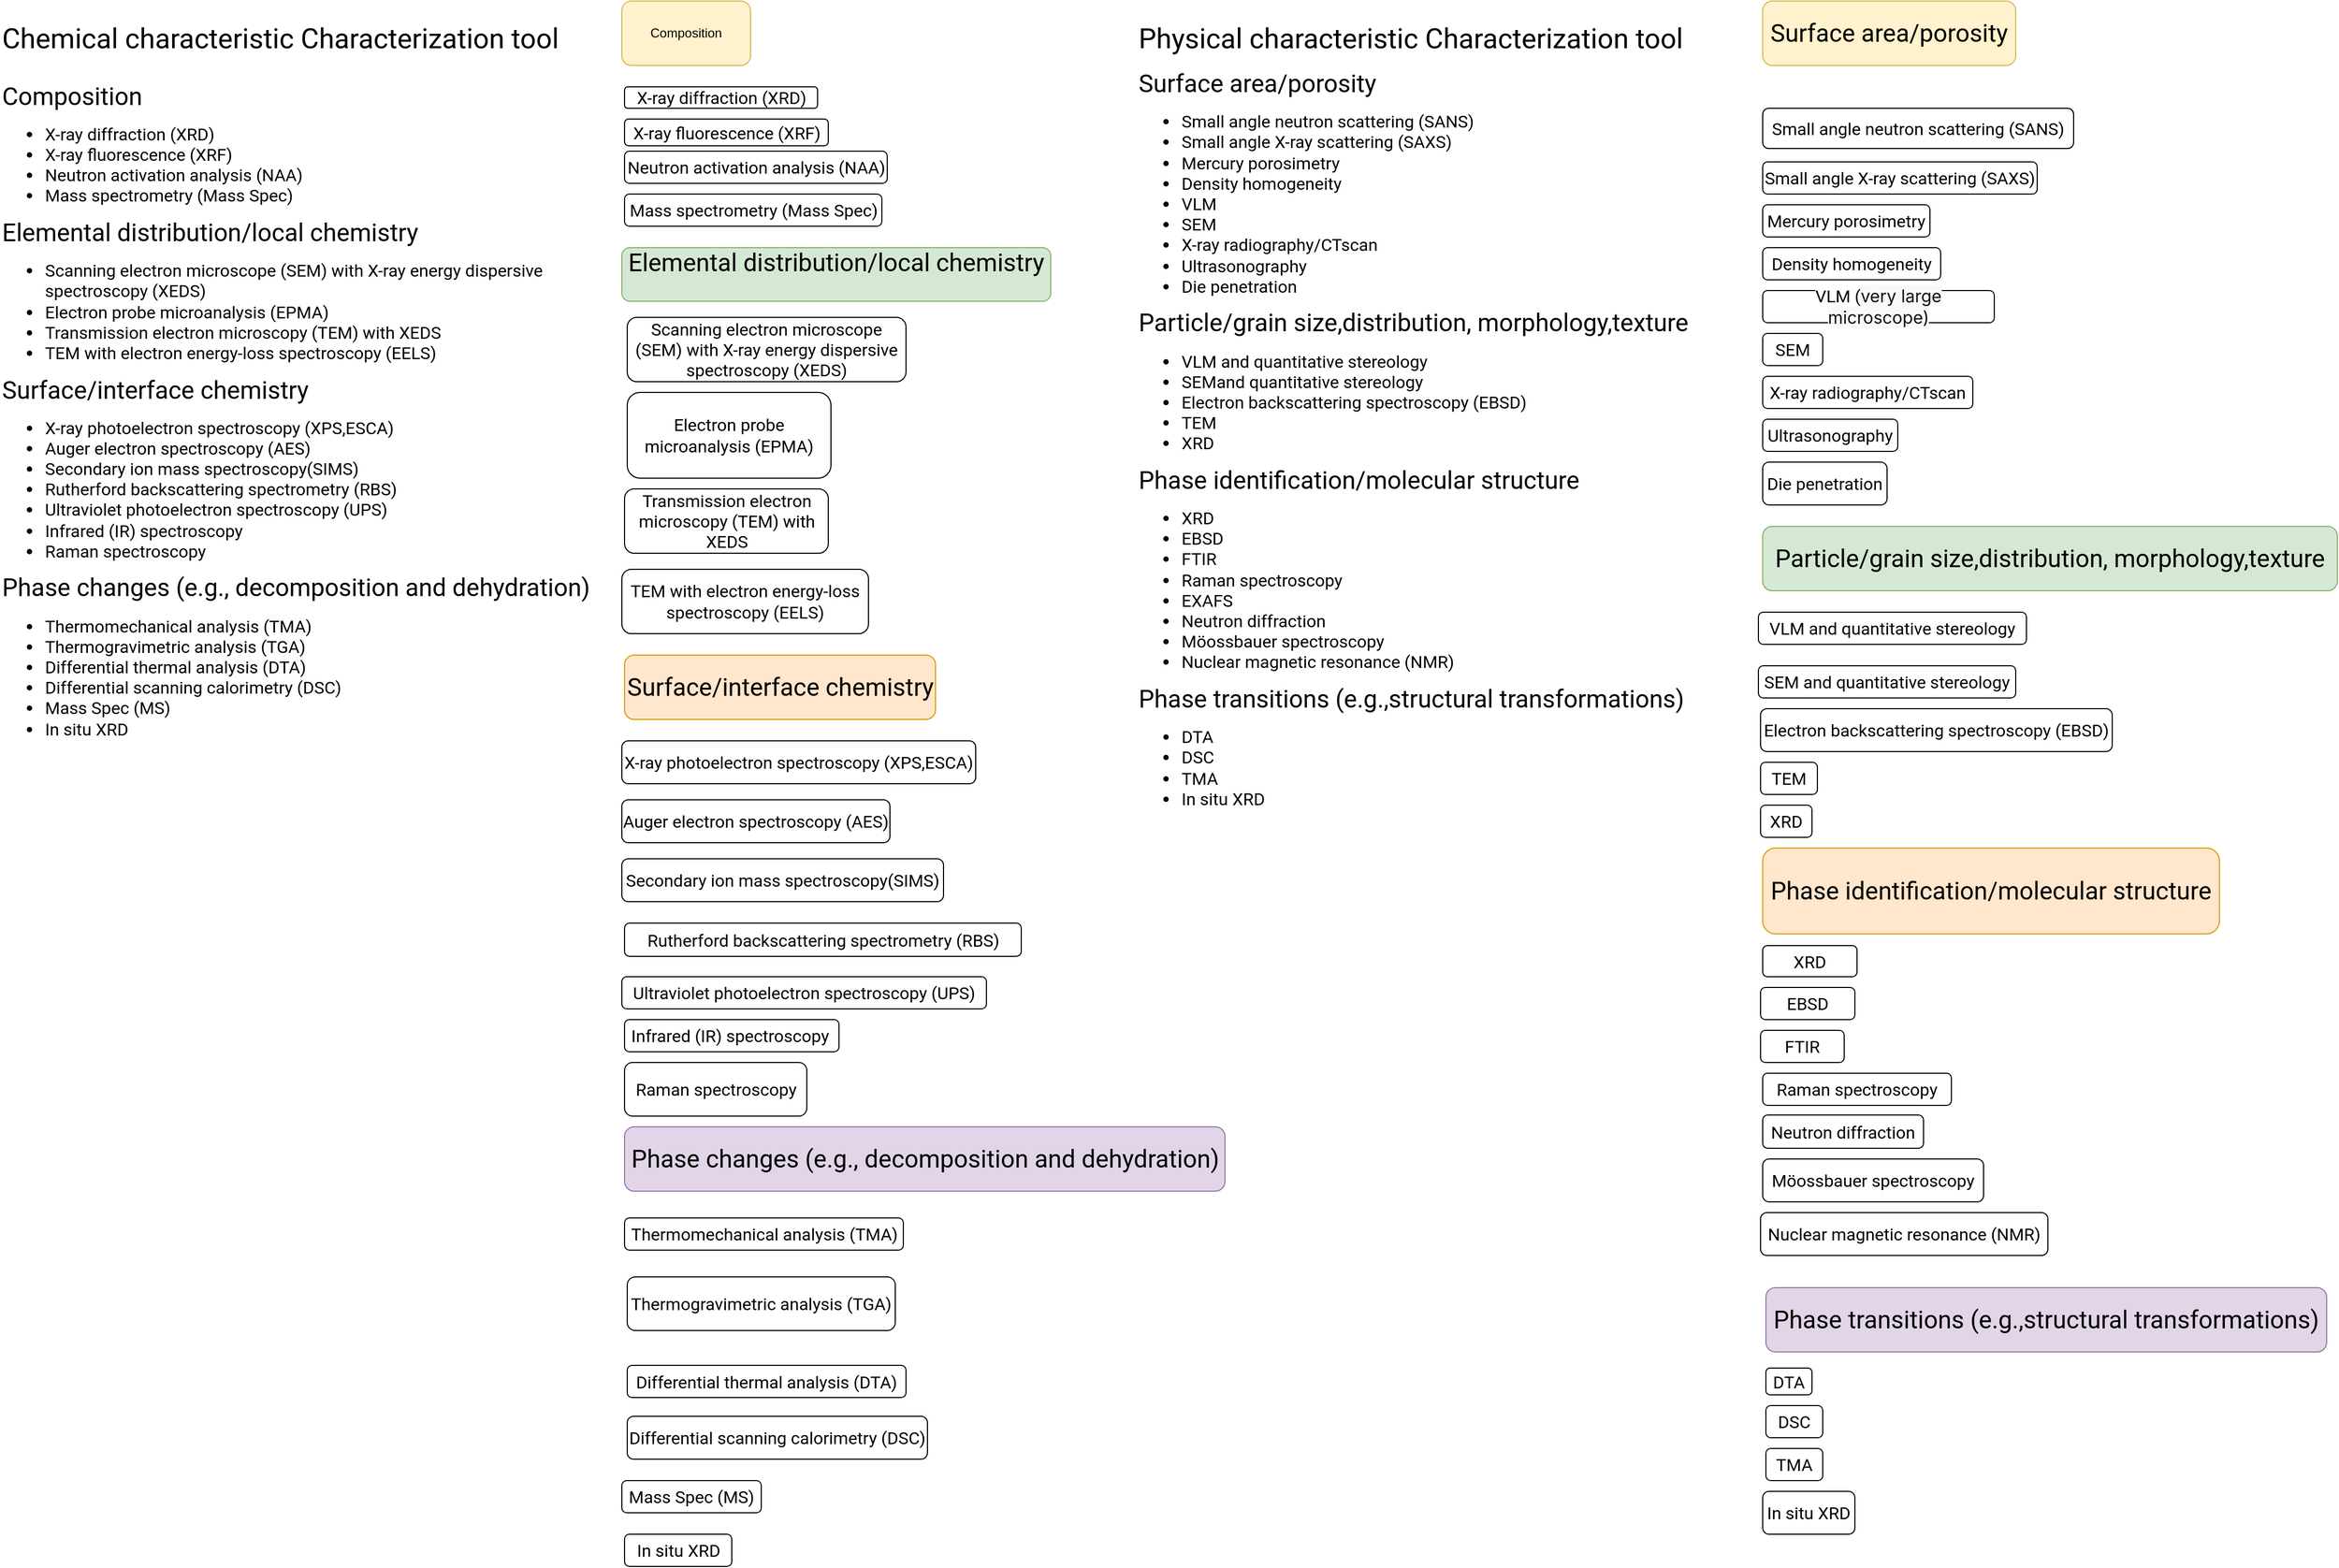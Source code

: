 <mxfile version="24.0.2" type="github">
  <diagram name="Página-1" id="9ZrezYljH9P2KY_Qv6a6">
    <mxGraphModel dx="3144" dy="1700" grid="1" gridSize="10" guides="1" tooltips="1" connect="1" arrows="1" fold="1" page="1" pageScale="1" pageWidth="827" pageHeight="1169" math="0" shadow="0">
      <root>
        <mxCell id="0" />
        <mxCell id="1" parent="0" />
        <mxCell id="FwkTbBhF22E6wd6E680H-3" value="Composition" style="rounded=1;whiteSpace=wrap;html=1;fillColor=#fff2cc;strokeColor=#d6b656;" vertex="1" parent="1">
          <mxGeometry x="590" y="70" width="120" height="60" as="geometry" />
        </mxCell>
        <mxCell id="FwkTbBhF22E6wd6E680H-4" value="&lt;span style=&quot;font-family: Roboto, Noto, sans-serif; font-size: 16px; text-align: start; background-color: initial;&quot;&gt;X-ray diffraction (XRD)&lt;/span&gt;" style="rounded=1;whiteSpace=wrap;html=1;" vertex="1" parent="1">
          <mxGeometry x="592.5" y="150" width="180" height="20" as="geometry" />
        </mxCell>
        <mxCell id="FwkTbBhF22E6wd6E680H-5" value="&lt;span style=&quot;font-family: Roboto, Noto, sans-serif; font-size: 16px; text-align: start; background-color: initial;&quot;&gt;X-ray fluorescence (XRF)&lt;/span&gt;" style="rounded=1;whiteSpace=wrap;html=1;" vertex="1" parent="1">
          <mxGeometry x="592.5" y="180" width="190" height="25" as="geometry" />
        </mxCell>
        <mxCell id="FwkTbBhF22E6wd6E680H-7" value="&lt;span style=&quot;font-family: Roboto, Noto, sans-serif; font-size: 16px; text-align: start; background-color: initial;&quot;&gt;Neutron activation analysis (NAA)&lt;/span&gt;" style="rounded=1;whiteSpace=wrap;html=1;" vertex="1" parent="1">
          <mxGeometry x="592.5" y="210" width="245" height="30" as="geometry" />
        </mxCell>
        <mxCell id="FwkTbBhF22E6wd6E680H-8" value="&lt;span style=&quot;font-family: Roboto, Noto, sans-serif; font-size: 16px; text-align: start; background-color: initial;&quot;&gt;Mass spectrometry (Mass Spec)&lt;/span&gt;" style="rounded=1;whiteSpace=wrap;html=1;" vertex="1" parent="1">
          <mxGeometry x="592.5" y="250" width="240" height="30" as="geometry" />
        </mxCell>
        <mxCell id="FwkTbBhF22E6wd6E680H-10" value="&lt;h2 style=&quot;font-weight: 400; margin-bottom: 0.5em; margin-top: 0.5em; font-size: 23px; font-family: Roboto, Noto, sans-serif;&quot;&gt;Elemental distribution/local chemistry&lt;/h2&gt;&lt;div&gt;&lt;br&gt;&lt;/div&gt;&lt;ul style=&quot;margin-bottom: 6px; margin-top: 0.5em; font-size: 16px; font-family: Roboto, Noto, sans-serif;&quot;&gt;&lt;/ul&gt;" style="rounded=1;whiteSpace=wrap;html=1;align=center;fillColor=#d5e8d4;strokeColor=#82b366;" vertex="1" parent="1">
          <mxGeometry x="590" y="300" width="400" height="50" as="geometry" />
        </mxCell>
        <mxCell id="FwkTbBhF22E6wd6E680H-11" value="&lt;span style=&quot;font-family: Roboto, Noto, sans-serif; font-size: 16px; text-align: start; background-color: initial;&quot;&gt;Scanning electron microscope (SEM) with X-ray energy dispersive spectroscopy (XEDS)&lt;/span&gt;" style="rounded=1;whiteSpace=wrap;html=1;" vertex="1" parent="1">
          <mxGeometry x="595" y="365" width="260" height="60" as="geometry" />
        </mxCell>
        <mxCell id="FwkTbBhF22E6wd6E680H-12" value="&lt;span style=&quot;font-family: Roboto, Noto, sans-serif; font-size: 16px; text-align: start; background-color: initial;&quot;&gt;Electron probe microanalysis (EPMA)&lt;/span&gt;" style="rounded=1;whiteSpace=wrap;html=1;" vertex="1" parent="1">
          <mxGeometry x="595" y="435" width="190" height="80" as="geometry" />
        </mxCell>
        <mxCell id="FwkTbBhF22E6wd6E680H-13" value="&lt;span style=&quot;font-family: Roboto, Noto, sans-serif; font-size: 16px; text-align: start; background-color: initial;&quot;&gt;Transmission electron microscopy (TEM) with XEDS&lt;/span&gt;" style="rounded=1;whiteSpace=wrap;html=1;" vertex="1" parent="1">
          <mxGeometry x="592.5" y="525" width="190" height="60" as="geometry" />
        </mxCell>
        <mxCell id="FwkTbBhF22E6wd6E680H-14" value="&lt;span style=&quot;font-family: Roboto, Noto, sans-serif; font-size: 16px; text-align: start; background-color: initial;&quot;&gt;TEM with electron energy-loss spectroscopy (EELS)&lt;/span&gt;" style="rounded=1;whiteSpace=wrap;html=1;" vertex="1" parent="1">
          <mxGeometry x="590" y="600" width="230" height="60" as="geometry" />
        </mxCell>
        <mxCell id="FwkTbBhF22E6wd6E680H-15" value="&lt;h2 style=&quot;font-weight: 400; margin-bottom: 0.5em; margin-top: 0.5em; font-size: 23px; font-family: Roboto, Noto, sans-serif; text-align: start;&quot;&gt;Surface/interface chemistry&lt;/h2&gt;" style="rounded=1;whiteSpace=wrap;html=1;fillColor=#ffe6cc;strokeColor=#d79b00;" vertex="1" parent="1">
          <mxGeometry x="592.5" y="680" width="290" height="60" as="geometry" />
        </mxCell>
        <mxCell id="FwkTbBhF22E6wd6E680H-16" value="&lt;span style=&quot;font-family: Roboto, Noto, sans-serif; font-size: 16px; text-align: start; background-color: initial;&quot;&gt;X-ray photoelectron spectroscopy (XPS,ESCA)&lt;/span&gt;" style="rounded=1;whiteSpace=wrap;html=1;" vertex="1" parent="1">
          <mxGeometry x="590" y="760" width="330" height="40" as="geometry" />
        </mxCell>
        <mxCell id="FwkTbBhF22E6wd6E680H-17" value="&lt;span style=&quot;font-family: Roboto, Noto, sans-serif; font-size: 16px; text-align: start; background-color: initial;&quot;&gt;Auger electron spectroscopy (AES)&lt;/span&gt;" style="rounded=1;whiteSpace=wrap;html=1;" vertex="1" parent="1">
          <mxGeometry x="590" y="815" width="250" height="40" as="geometry" />
        </mxCell>
        <mxCell id="FwkTbBhF22E6wd6E680H-18" value="&lt;span style=&quot;font-family: Roboto, Noto, sans-serif; font-size: 16px; text-align: start; background-color: initial;&quot;&gt;Secondary ion mass spectroscopy(SIMS)&lt;/span&gt;" style="rounded=1;whiteSpace=wrap;html=1;" vertex="1" parent="1">
          <mxGeometry x="590" y="870" width="300" height="40" as="geometry" />
        </mxCell>
        <mxCell id="FwkTbBhF22E6wd6E680H-19" value="&lt;span style=&quot;font-family: Roboto, Noto, sans-serif; font-size: 16px; text-align: start; background-color: initial;&quot;&gt;Rutherford backscattering spectrometry (RBS)&lt;/span&gt;" style="rounded=1;whiteSpace=wrap;html=1;" vertex="1" parent="1">
          <mxGeometry x="592.5" y="930" width="370" height="31" as="geometry" />
        </mxCell>
        <mxCell id="FwkTbBhF22E6wd6E680H-20" value="&lt;span style=&quot;font-family: Roboto, Noto, sans-serif; font-size: 16px; text-align: start; background-color: initial;&quot;&gt;Ultraviolet photoelectron spectroscopy (UPS)&lt;/span&gt;" style="rounded=1;whiteSpace=wrap;html=1;" vertex="1" parent="1">
          <mxGeometry x="590" y="980" width="340" height="30" as="geometry" />
        </mxCell>
        <mxCell id="FwkTbBhF22E6wd6E680H-21" value="&lt;span style=&quot;font-family: Roboto, Noto, sans-serif; font-size: 16px; text-align: start; background-color: initial;&quot;&gt;Infrared (IR) spectroscopy&amp;nbsp;&lt;/span&gt;" style="rounded=1;whiteSpace=wrap;html=1;" vertex="1" parent="1">
          <mxGeometry x="592.5" y="1020" width="200" height="30" as="geometry" />
        </mxCell>
        <mxCell id="FwkTbBhF22E6wd6E680H-23" value="&lt;span style=&quot;font-family: Roboto, Noto, sans-serif; font-size: 16px; text-align: start; background-color: initial;&quot;&gt;Raman spectroscopy&lt;/span&gt;" style="rounded=1;whiteSpace=wrap;html=1;" vertex="1" parent="1">
          <mxGeometry x="592.5" y="1060" width="170" height="50" as="geometry" />
        </mxCell>
        <mxCell id="FwkTbBhF22E6wd6E680H-24" value="&lt;h2 style=&quot;font-weight: 400; margin-bottom: 0.5em; margin-top: 0.5em; font-size: 23px; font-family: Roboto, Noto, sans-serif; text-align: start;&quot;&gt;Phase changes (e.g., decomposition and dehydration)&lt;/h2&gt;" style="rounded=1;whiteSpace=wrap;html=1;fillColor=#e1d5e7;strokeColor=#9673a6;" vertex="1" parent="1">
          <mxGeometry x="592.5" y="1120" width="560" height="60" as="geometry" />
        </mxCell>
        <mxCell id="FwkTbBhF22E6wd6E680H-25" value="&lt;span style=&quot;font-family: Roboto, Noto, sans-serif; font-size: 16px; text-align: start; background-color: initial;&quot;&gt;Thermomechanical analysis (TMA)&lt;/span&gt;" style="rounded=1;whiteSpace=wrap;html=1;" vertex="1" parent="1">
          <mxGeometry x="592.5" y="1205" width="260" height="30" as="geometry" />
        </mxCell>
        <mxCell id="FwkTbBhF22E6wd6E680H-26" value="&lt;span style=&quot;font-family: Roboto, Noto, sans-serif; font-size: 16px; text-align: start; background-color: initial;&quot;&gt;Thermogravimetric analysis (TGA)&lt;/span&gt;" style="rounded=1;whiteSpace=wrap;html=1;" vertex="1" parent="1">
          <mxGeometry x="595" y="1260" width="250" height="50" as="geometry" />
        </mxCell>
        <mxCell id="FwkTbBhF22E6wd6E680H-27" value="&lt;span style=&quot;font-family: Roboto, Noto, sans-serif; font-size: 16px; text-align: start; background-color: initial;&quot;&gt;Differential thermal analysis (DTA)&lt;/span&gt;" style="rounded=1;whiteSpace=wrap;html=1;" vertex="1" parent="1">
          <mxGeometry x="595" y="1342.5" width="260" height="30" as="geometry" />
        </mxCell>
        <mxCell id="FwkTbBhF22E6wd6E680H-28" value="&lt;span style=&quot;font-family: Roboto, Noto, sans-serif; font-size: 16px; text-align: start; background-color: initial;&quot;&gt;Differential scanning calorimetry (DSC)&lt;/span&gt;" style="rounded=1;whiteSpace=wrap;html=1;" vertex="1" parent="1">
          <mxGeometry x="595" y="1390" width="280" height="40" as="geometry" />
        </mxCell>
        <mxCell id="FwkTbBhF22E6wd6E680H-29" value="&lt;span style=&quot;font-family: Roboto, Noto, sans-serif; font-size: 16px; text-align: start; background-color: initial;&quot;&gt;Mass Spec (MS)&lt;/span&gt;" style="rounded=1;whiteSpace=wrap;html=1;" vertex="1" parent="1">
          <mxGeometry x="590" y="1450" width="130" height="30" as="geometry" />
        </mxCell>
        <mxCell id="FwkTbBhF22E6wd6E680H-30" value="&lt;span style=&quot;font-family: Roboto, Noto, sans-serif; font-size: 16px; text-align: start; background-color: initial;&quot;&gt;In situ XRD&lt;/span&gt;" style="rounded=1;whiteSpace=wrap;html=1;" vertex="1" parent="1">
          <mxGeometry x="592.5" y="1500" width="100" height="30" as="geometry" />
        </mxCell>
        <mxCell id="FwkTbBhF22E6wd6E680H-34" value="&lt;h1 style=&quot;color: rgb(0, 0, 0); font-style: normal; font-variant-ligatures: normal; font-variant-caps: normal; letter-spacing: normal; orphans: 2; text-indent: 0px; text-transform: none; widows: 2; word-spacing: 0px; -webkit-text-stroke-width: 0px; white-space: normal; text-decoration-thickness: initial; text-decoration-style: initial; text-decoration-color: initial; font-weight: 400; margin-bottom: 0.5em; margin-top: 0.5em; font-size: 26px; font-family: Roboto, Noto, sans-serif; text-align: start;&quot;&gt;&lt;span style=&quot;background-color: rgb(255, 255, 255);&quot;&gt;Physical characteristic Characterization tool&lt;/span&gt;&lt;/h1&gt;&lt;h2 style=&quot;color: rgb(0, 0, 0); font-style: normal; font-variant-ligatures: normal; font-variant-caps: normal; letter-spacing: normal; orphans: 2; text-indent: 0px; text-transform: none; widows: 2; word-spacing: 0px; -webkit-text-stroke-width: 0px; white-space: normal; text-decoration-thickness: initial; text-decoration-style: initial; text-decoration-color: initial; font-weight: 400; margin-bottom: 0.5em; margin-top: 0.5em; font-size: 23px; font-family: Roboto, Noto, sans-serif; text-align: start;&quot;&gt;&lt;span style=&quot;background-color: rgb(255, 255, 255);&quot;&gt;Surface area/porosity&lt;/span&gt;&lt;/h2&gt;&lt;ul style=&quot;color: rgb(0, 0, 0); font-style: normal; font-variant-ligatures: normal; font-variant-caps: normal; font-weight: 400; letter-spacing: normal; orphans: 2; text-indent: 0px; text-transform: none; widows: 2; word-spacing: 0px; -webkit-text-stroke-width: 0px; white-space: normal; text-decoration-thickness: initial; text-decoration-style: initial; text-decoration-color: initial; margin-bottom: 6px; margin-top: 0.5em; font-size: 16px; font-family: Roboto, Noto, sans-serif; text-align: start;&quot;&gt;&lt;li&gt;&lt;span style=&quot;background-color: rgb(255, 255, 255);&quot;&gt;Small angle neutron scattering (SANS)&lt;/span&gt;&lt;/li&gt;&lt;li&gt;&lt;span style=&quot;background-color: rgb(255, 255, 255);&quot;&gt;Small angle X-ray scattering (SAXS)&lt;/span&gt;&lt;/li&gt;&lt;li&gt;&lt;span style=&quot;background-color: rgb(255, 255, 255);&quot;&gt;Mercury porosimetry&lt;/span&gt;&lt;/li&gt;&lt;li&gt;&lt;span style=&quot;background-color: rgb(255, 255, 255);&quot;&gt;Density homogeneity&lt;/span&gt;&lt;/li&gt;&lt;li&gt;&lt;span style=&quot;background-color: rgb(255, 255, 255);&quot;&gt;VLM&lt;/span&gt;&lt;/li&gt;&lt;li&gt;&lt;span style=&quot;background-color: rgb(255, 255, 255);&quot;&gt;SEM&lt;/span&gt;&lt;/li&gt;&lt;li&gt;&lt;span style=&quot;background-color: rgb(255, 255, 255);&quot;&gt;X-ray radiography/CTscan&lt;/span&gt;&lt;/li&gt;&lt;li&gt;&lt;span style=&quot;background-color: rgb(255, 255, 255);&quot;&gt;Ultrasonography&lt;/span&gt;&lt;/li&gt;&lt;li&gt;&lt;span style=&quot;background-color: rgb(255, 255, 255);&quot;&gt;Die penetration&lt;/span&gt;&lt;/li&gt;&lt;/ul&gt;&lt;h2 style=&quot;color: rgb(0, 0, 0); font-style: normal; font-variant-ligatures: normal; font-variant-caps: normal; letter-spacing: normal; orphans: 2; text-indent: 0px; text-transform: none; widows: 2; word-spacing: 0px; -webkit-text-stroke-width: 0px; white-space: normal; text-decoration-thickness: initial; text-decoration-style: initial; text-decoration-color: initial; font-weight: 400; margin-bottom: 0.5em; margin-top: 0.5em; font-size: 23px; font-family: Roboto, Noto, sans-serif; text-align: start;&quot;&gt;&lt;span style=&quot;background-color: rgb(255, 255, 255);&quot;&gt;Particle/grain size,distribution, morphology,texture&lt;/span&gt;&lt;/h2&gt;&lt;ul style=&quot;color: rgb(0, 0, 0); font-style: normal; font-variant-ligatures: normal; font-variant-caps: normal; font-weight: 400; letter-spacing: normal; orphans: 2; text-indent: 0px; text-transform: none; widows: 2; word-spacing: 0px; -webkit-text-stroke-width: 0px; white-space: normal; text-decoration-thickness: initial; text-decoration-style: initial; text-decoration-color: initial; margin-bottom: 6px; margin-top: 0.5em; font-size: 16px; font-family: Roboto, Noto, sans-serif; text-align: start;&quot;&gt;&lt;li&gt;&lt;span style=&quot;background-color: rgb(255, 255, 255);&quot;&gt;VLM and quantitative stereology&lt;/span&gt;&lt;/li&gt;&lt;li&gt;&lt;span style=&quot;background-color: rgb(255, 255, 255);&quot;&gt;SEMand quantitative stereology&lt;/span&gt;&lt;/li&gt;&lt;li&gt;&lt;span style=&quot;background-color: rgb(255, 255, 255);&quot;&gt;Electron backscattering spectroscopy (EBSD)&lt;/span&gt;&lt;/li&gt;&lt;li&gt;&lt;span style=&quot;background-color: rgb(255, 255, 255);&quot;&gt;TEM&lt;/span&gt;&lt;/li&gt;&lt;li&gt;&lt;span style=&quot;background-color: rgb(255, 255, 255);&quot;&gt;XRD&lt;/span&gt;&lt;/li&gt;&lt;/ul&gt;&lt;h2 style=&quot;color: rgb(0, 0, 0); font-style: normal; font-variant-ligatures: normal; font-variant-caps: normal; letter-spacing: normal; orphans: 2; text-indent: 0px; text-transform: none; widows: 2; word-spacing: 0px; -webkit-text-stroke-width: 0px; white-space: normal; text-decoration-thickness: initial; text-decoration-style: initial; text-decoration-color: initial; font-weight: 400; margin-bottom: 0.5em; margin-top: 0.5em; font-size: 23px; font-family: Roboto, Noto, sans-serif; text-align: start;&quot;&gt;&lt;span style=&quot;background-color: rgb(255, 255, 255);&quot;&gt;Phase identification/molecular structure&lt;/span&gt;&lt;/h2&gt;&lt;ul style=&quot;color: rgb(0, 0, 0); font-style: normal; font-variant-ligatures: normal; font-variant-caps: normal; font-weight: 400; letter-spacing: normal; orphans: 2; text-indent: 0px; text-transform: none; widows: 2; word-spacing: 0px; -webkit-text-stroke-width: 0px; white-space: normal; text-decoration-thickness: initial; text-decoration-style: initial; text-decoration-color: initial; margin-bottom: 6px; margin-top: 0.5em; font-size: 16px; font-family: Roboto, Noto, sans-serif; text-align: start;&quot;&gt;&lt;li&gt;&lt;span style=&quot;background-color: rgb(255, 255, 255);&quot;&gt;XRD&lt;/span&gt;&lt;/li&gt;&lt;li&gt;&lt;span style=&quot;background-color: rgb(255, 255, 255);&quot;&gt;EBSD&lt;/span&gt;&lt;/li&gt;&lt;li&gt;&lt;span style=&quot;background-color: rgb(255, 255, 255);&quot;&gt;FTIR&lt;/span&gt;&lt;/li&gt;&lt;li&gt;&lt;span style=&quot;background-color: rgb(255, 255, 255);&quot;&gt;Raman spectroscopy&lt;/span&gt;&lt;/li&gt;&lt;li&gt;&lt;span style=&quot;background-color: rgb(255, 255, 255);&quot;&gt;EXAFS&lt;/span&gt;&lt;/li&gt;&lt;li&gt;&lt;span style=&quot;background-color: rgb(255, 255, 255);&quot;&gt;Neutron diffraction&lt;/span&gt;&lt;/li&gt;&lt;li&gt;&lt;span style=&quot;background-color: rgb(255, 255, 255);&quot;&gt;Möossbauer spectroscopy&lt;/span&gt;&lt;/li&gt;&lt;li&gt;&lt;span style=&quot;background-color: rgb(255, 255, 255);&quot;&gt;Nuclear magnetic resonance (NMR)&lt;/span&gt;&lt;/li&gt;&lt;/ul&gt;&lt;h2 style=&quot;color: rgb(0, 0, 0); font-style: normal; font-variant-ligatures: normal; font-variant-caps: normal; letter-spacing: normal; orphans: 2; text-indent: 0px; text-transform: none; widows: 2; word-spacing: 0px; -webkit-text-stroke-width: 0px; white-space: normal; text-decoration-thickness: initial; text-decoration-style: initial; text-decoration-color: initial; font-weight: 400; margin-bottom: 0.5em; margin-top: 0.5em; font-size: 23px; font-family: Roboto, Noto, sans-serif; text-align: start;&quot;&gt;&lt;span style=&quot;background-color: rgb(255, 255, 255);&quot;&gt;Phase transitions (e.g.,structural transformations)&lt;/span&gt;&lt;/h2&gt;&lt;ul style=&quot;color: rgb(0, 0, 0); font-style: normal; font-variant-ligatures: normal; font-variant-caps: normal; font-weight: 400; letter-spacing: normal; orphans: 2; text-indent: 0px; text-transform: none; widows: 2; word-spacing: 0px; -webkit-text-stroke-width: 0px; white-space: normal; text-decoration-thickness: initial; text-decoration-style: initial; text-decoration-color: initial; margin-bottom: 6px; margin-top: 0.5em; font-size: 16px; font-family: Roboto, Noto, sans-serif; text-align: start;&quot;&gt;&lt;li&gt;&lt;span style=&quot;background-color: rgb(255, 255, 255);&quot;&gt;DTA&lt;/span&gt;&lt;/li&gt;&lt;li&gt;&lt;span style=&quot;background-color: rgb(255, 255, 255);&quot;&gt;DSC&lt;/span&gt;&lt;/li&gt;&lt;li&gt;&lt;span style=&quot;background-color: rgb(255, 255, 255);&quot;&gt;TMA&lt;/span&gt;&lt;/li&gt;&lt;li&gt;&lt;span style=&quot;background-color: rgb(255, 255, 255);&quot;&gt;In situ XRD&lt;/span&gt;&lt;/li&gt;&lt;/ul&gt;" style="text;whiteSpace=wrap;html=1;" vertex="1" parent="1">
          <mxGeometry x="1070" y="70" width="560" height="780" as="geometry" />
        </mxCell>
        <mxCell id="FwkTbBhF22E6wd6E680H-35" value="&lt;h2 style=&quot;font-weight: 400; margin-bottom: 0.5em; margin-top: 0.5em; font-size: 23px; font-family: Roboto, Noto, sans-serif; text-align: start;&quot;&gt;Surface area/porosity&lt;/h2&gt;" style="rounded=1;whiteSpace=wrap;html=1;fillColor=#fff2cc;strokeColor=#d6b656;" vertex="1" parent="1">
          <mxGeometry x="1654" y="70" width="236" height="60" as="geometry" />
        </mxCell>
        <mxCell id="FwkTbBhF22E6wd6E680H-36" value="&lt;span style=&quot;background-color: rgb(255, 255, 255); font-family: Roboto, Noto, sans-serif; font-size: 16px; text-align: start;&quot;&gt;Small angle neutron scattering (SANS)&lt;/span&gt;" style="rounded=1;whiteSpace=wrap;html=1;" vertex="1" parent="1">
          <mxGeometry x="1654" y="170" width="290" height="37.5" as="geometry" />
        </mxCell>
        <mxCell id="FwkTbBhF22E6wd6E680H-37" value="&lt;span style=&quot;background-color: rgb(255, 255, 255); font-family: Roboto, Noto, sans-serif; font-size: 16px; text-align: start;&quot;&gt;Small angle X-ray scattering (SAXS)&lt;/span&gt;" style="rounded=1;whiteSpace=wrap;html=1;" vertex="1" parent="1">
          <mxGeometry x="1654" y="220" width="256" height="30" as="geometry" />
        </mxCell>
        <mxCell id="FwkTbBhF22E6wd6E680H-38" value="&lt;span style=&quot;background-color: rgb(255, 255, 255); font-family: Roboto, Noto, sans-serif; font-size: 16px; text-align: start;&quot;&gt;Mercury porosimetry&lt;/span&gt;" style="rounded=1;whiteSpace=wrap;html=1;" vertex="1" parent="1">
          <mxGeometry x="1654" y="260" width="156" height="30" as="geometry" />
        </mxCell>
        <mxCell id="FwkTbBhF22E6wd6E680H-39" value="&lt;span style=&quot;background-color: rgb(255, 255, 255); font-family: Roboto, Noto, sans-serif; font-size: 16px; text-align: start;&quot;&gt;Density homogeneity&lt;/span&gt;" style="rounded=1;whiteSpace=wrap;html=1;" vertex="1" parent="1">
          <mxGeometry x="1654" y="300" width="166" height="30" as="geometry" />
        </mxCell>
        <mxCell id="FwkTbBhF22E6wd6E680H-40" value="&lt;span style=&quot;background-color: rgb(255, 255, 255); font-family: Roboto, Noto, sans-serif; font-size: 16px; text-align: start;&quot;&gt;VLM (&lt;/span&gt;&lt;span style=&quot;color: rgb(17, 17, 17); font-family: -apple-system, Roboto, SegoeUI, &amp;quot;Segoe UI&amp;quot;, &amp;quot;Helvetica Neue&amp;quot;, Helvetica, &amp;quot;Microsoft YaHei&amp;quot;, &amp;quot;Meiryo UI&amp;quot;, Meiryo, &amp;quot;Arial Unicode MS&amp;quot;, sans-serif; font-size: 16px; text-align: left; background-color: rgb(249, 249, 249);&quot;&gt;very large microscope)&lt;/span&gt;" style="rounded=1;whiteSpace=wrap;html=1;" vertex="1" parent="1">
          <mxGeometry x="1654" y="340" width="216" height="30" as="geometry" />
        </mxCell>
        <mxCell id="FwkTbBhF22E6wd6E680H-41" value="&lt;span style=&quot;background-color: rgb(255, 255, 255); font-family: Roboto, Noto, sans-serif; font-size: 16px; text-align: start;&quot;&gt;SEM&lt;/span&gt;" style="rounded=1;whiteSpace=wrap;html=1;" vertex="1" parent="1">
          <mxGeometry x="1654" y="380" width="56" height="30" as="geometry" />
        </mxCell>
        <mxCell id="FwkTbBhF22E6wd6E680H-42" value="&lt;span style=&quot;background-color: rgb(255, 255, 255); font-family: Roboto, Noto, sans-serif; font-size: 16px; text-align: start;&quot;&gt;X-ray radiography/CTscan&lt;/span&gt;" style="rounded=1;whiteSpace=wrap;html=1;" vertex="1" parent="1">
          <mxGeometry x="1654" y="420" width="196" height="30" as="geometry" />
        </mxCell>
        <mxCell id="FwkTbBhF22E6wd6E680H-43" value="&lt;span style=&quot;background-color: rgb(255, 255, 255); font-family: Roboto, Noto, sans-serif; font-size: 16px; text-align: start;&quot;&gt;Ultrasonography&lt;/span&gt;" style="rounded=1;whiteSpace=wrap;html=1;" vertex="1" parent="1">
          <mxGeometry x="1654" y="460" width="126" height="30" as="geometry" />
        </mxCell>
        <mxCell id="FwkTbBhF22E6wd6E680H-44" value="&lt;span style=&quot;background-color: rgb(255, 255, 255); font-family: Roboto, Noto, sans-serif; font-size: 16px; text-align: start;&quot;&gt;Die penetration&lt;/span&gt;" style="rounded=1;whiteSpace=wrap;html=1;" vertex="1" parent="1">
          <mxGeometry x="1654" y="500" width="116" height="40" as="geometry" />
        </mxCell>
        <mxCell id="FwkTbBhF22E6wd6E680H-45" value="&lt;h2 style=&quot;font-weight: 400; margin-bottom: 0.5em; margin-top: 0.5em; font-size: 23px; font-family: Roboto, Noto, sans-serif; text-align: start;&quot;&gt;Particle/grain size,distribution, morphology,texture&lt;/h2&gt;" style="rounded=1;whiteSpace=wrap;html=1;fillColor=#d5e8d4;strokeColor=#82b366;" vertex="1" parent="1">
          <mxGeometry x="1654" y="560" width="536" height="60" as="geometry" />
        </mxCell>
        <mxCell id="FwkTbBhF22E6wd6E680H-46" value="&lt;span style=&quot;background-color: rgb(255, 255, 255); font-family: Roboto, Noto, sans-serif; font-size: 16px; text-align: start;&quot;&gt;VLM and quantitative stereology&lt;/span&gt;" style="rounded=1;whiteSpace=wrap;html=1;" vertex="1" parent="1">
          <mxGeometry x="1650" y="640" width="250" height="30" as="geometry" />
        </mxCell>
        <mxCell id="FwkTbBhF22E6wd6E680H-47" value="&lt;span style=&quot;background-color: rgb(255, 255, 255); font-family: Roboto, Noto, sans-serif; font-size: 16px; text-align: start;&quot;&gt;SEM and quantitative stereology&lt;/span&gt;" style="rounded=1;whiteSpace=wrap;html=1;" vertex="1" parent="1">
          <mxGeometry x="1650" y="690" width="240" height="30" as="geometry" />
        </mxCell>
        <mxCell id="FwkTbBhF22E6wd6E680H-48" value="&lt;span style=&quot;background-color: rgb(255, 255, 255); font-family: Roboto, Noto, sans-serif; font-size: 16px; text-align: start;&quot;&gt;Electron backscattering spectroscopy (EBSD)&lt;/span&gt;" style="rounded=1;whiteSpace=wrap;html=1;" vertex="1" parent="1">
          <mxGeometry x="1652" y="730" width="328" height="40" as="geometry" />
        </mxCell>
        <mxCell id="FwkTbBhF22E6wd6E680H-49" value="&lt;span style=&quot;background-color: rgb(255, 255, 255); font-family: Roboto, Noto, sans-serif; font-size: 16px; text-align: start;&quot;&gt;TEM&lt;/span&gt;" style="rounded=1;whiteSpace=wrap;html=1;" vertex="1" parent="1">
          <mxGeometry x="1652" y="780" width="53" height="30" as="geometry" />
        </mxCell>
        <mxCell id="FwkTbBhF22E6wd6E680H-50" value="&lt;span style=&quot;background-color: rgb(255, 255, 255); font-family: Roboto, Noto, sans-serif; font-size: 16px; text-align: start;&quot;&gt;XRD&lt;/span&gt;" style="rounded=1;whiteSpace=wrap;html=1;" vertex="1" parent="1">
          <mxGeometry x="1652" y="820" width="48" height="30" as="geometry" />
        </mxCell>
        <mxCell id="FwkTbBhF22E6wd6E680H-52" value="&lt;h2 style=&quot;font-weight: 400; margin-bottom: 0.5em; margin-top: 0.5em; font-size: 23px; font-family: Roboto, Noto, sans-serif; text-align: start;&quot;&gt;Phase identification/molecular structure&lt;/h2&gt;" style="rounded=1;whiteSpace=wrap;html=1;fillColor=#ffe6cc;strokeColor=#d79b00;" vertex="1" parent="1">
          <mxGeometry x="1654" y="860" width="426" height="80" as="geometry" />
        </mxCell>
        <mxCell id="FwkTbBhF22E6wd6E680H-53" value="&lt;span style=&quot;background-color: rgb(255, 255, 255); font-family: Roboto, Noto, sans-serif; font-size: 16px; text-align: start;&quot;&gt;XRD&lt;/span&gt;" style="rounded=1;whiteSpace=wrap;html=1;" vertex="1" parent="1">
          <mxGeometry x="1654" y="951" width="88" height="29" as="geometry" />
        </mxCell>
        <mxCell id="FwkTbBhF22E6wd6E680H-54" value="&lt;span style=&quot;background-color: rgb(255, 255, 255); font-family: Roboto, Noto, sans-serif; font-size: 16px; text-align: start;&quot;&gt;EBSD&lt;/span&gt;" style="rounded=1;whiteSpace=wrap;html=1;" vertex="1" parent="1">
          <mxGeometry x="1652" y="990" width="88" height="30" as="geometry" />
        </mxCell>
        <mxCell id="FwkTbBhF22E6wd6E680H-55" value="&lt;span style=&quot;background-color: rgb(255, 255, 255); font-family: Roboto, Noto, sans-serif; font-size: 16px; text-align: start;&quot;&gt;FTIR&lt;/span&gt;" style="rounded=1;whiteSpace=wrap;html=1;" vertex="1" parent="1">
          <mxGeometry x="1652" y="1030" width="78" height="30" as="geometry" />
        </mxCell>
        <mxCell id="FwkTbBhF22E6wd6E680H-56" value="&lt;span style=&quot;background-color: rgb(255, 255, 255); font-family: Roboto, Noto, sans-serif; font-size: 16px; text-align: start;&quot;&gt;Raman spectroscopy&lt;/span&gt;" style="rounded=1;whiteSpace=wrap;html=1;" vertex="1" parent="1">
          <mxGeometry x="1654" y="1070" width="176" height="30" as="geometry" />
        </mxCell>
        <mxCell id="FwkTbBhF22E6wd6E680H-57" value="&lt;span style=&quot;background-color: rgb(255, 255, 255); font-family: Roboto, Noto, sans-serif; font-size: 16px; text-align: start;&quot;&gt;Neutron diffraction&lt;/span&gt;" style="rounded=1;whiteSpace=wrap;html=1;" vertex="1" parent="1">
          <mxGeometry x="1654" y="1109" width="150" height="31" as="geometry" />
        </mxCell>
        <mxCell id="FwkTbBhF22E6wd6E680H-58" value="&lt;span style=&quot;background-color: rgb(255, 255, 255); font-family: Roboto, Noto, sans-serif; font-size: 16px; text-align: start;&quot;&gt;Möossbauer spectroscopy&lt;/span&gt;" style="rounded=1;whiteSpace=wrap;html=1;" vertex="1" parent="1">
          <mxGeometry x="1654" y="1150" width="206" height="40" as="geometry" />
        </mxCell>
        <mxCell id="FwkTbBhF22E6wd6E680H-60" value="&lt;span style=&quot;background-color: rgb(255, 255, 255); font-family: Roboto, Noto, sans-serif; font-size: 16px; text-align: start;&quot;&gt;Nuclear magnetic resonance (NMR)&lt;/span&gt;" style="rounded=1;whiteSpace=wrap;html=1;" vertex="1" parent="1">
          <mxGeometry x="1652" y="1200" width="268" height="40" as="geometry" />
        </mxCell>
        <mxCell id="FwkTbBhF22E6wd6E680H-61" value="&lt;h2 style=&quot;font-weight: 400; margin-bottom: 0.5em; margin-top: 0.5em; font-size: 23px; font-family: Roboto, Noto, sans-serif; text-align: start;&quot;&gt;Phase transitions (e.g.,structural transformations)&lt;/h2&gt;" style="rounded=1;whiteSpace=wrap;html=1;fillColor=#e1d5e7;strokeColor=#9673a6;" vertex="1" parent="1">
          <mxGeometry x="1657" y="1270" width="523" height="60" as="geometry" />
        </mxCell>
        <mxCell id="FwkTbBhF22E6wd6E680H-62" value="&lt;span style=&quot;background-color: rgb(255, 255, 255); font-family: Roboto, Noto, sans-serif; font-size: 16px; text-align: start;&quot;&gt;DTA&lt;/span&gt;" style="rounded=1;whiteSpace=wrap;html=1;" vertex="1" parent="1">
          <mxGeometry x="1657" y="1345" width="43" height="25" as="geometry" />
        </mxCell>
        <mxCell id="FwkTbBhF22E6wd6E680H-63" value="&lt;span style=&quot;background-color: rgb(255, 255, 255); font-family: Roboto, Noto, sans-serif; font-size: 16px; text-align: start;&quot;&gt;DSC&lt;/span&gt;" style="rounded=1;whiteSpace=wrap;html=1;" vertex="1" parent="1">
          <mxGeometry x="1657" y="1380" width="53" height="30" as="geometry" />
        </mxCell>
        <mxCell id="FwkTbBhF22E6wd6E680H-64" value="&lt;span style=&quot;background-color: rgb(255, 255, 255); font-family: Roboto, Noto, sans-serif; font-size: 16px; text-align: start;&quot;&gt;TMA&lt;/span&gt;" style="rounded=1;whiteSpace=wrap;html=1;" vertex="1" parent="1">
          <mxGeometry x="1657" y="1420" width="53" height="30" as="geometry" />
        </mxCell>
        <mxCell id="FwkTbBhF22E6wd6E680H-65" value="&lt;span style=&quot;background-color: rgb(255, 255, 255); font-family: Roboto, Noto, sans-serif; font-size: 16px; text-align: start;&quot;&gt;In situ XRD&lt;/span&gt;" style="rounded=1;whiteSpace=wrap;html=1;" vertex="1" parent="1">
          <mxGeometry x="1654" y="1460" width="86" height="40" as="geometry" />
        </mxCell>
        <mxCell id="FwkTbBhF22E6wd6E680H-66" value="&lt;div class=&quot;text-cell-section-header layout horizontal center&quot; style=&quot;position: relative; display: flex; -webkit-box-orient: horizontal; -webkit-box-direction: normal; flex-direction: row; -webkit-box-align: center; align-items: center; font-family: Roboto, Noto, sans-serif; font-size: 14px; font-style: normal; font-variant-ligatures: normal; font-variant-caps: normal; font-weight: 400; letter-spacing: normal; orphans: 2; text-align: start; text-indent: 0px; text-transform: none; widows: 2; word-spacing: 0px; -webkit-text-stroke-width: 0px; white-space: normal; text-decoration-thickness: initial; text-decoration-style: initial; text-decoration-color: initial;&quot;&gt;&lt;h1 style=&quot;font-weight: 400; margin-bottom: 0.5em; margin-top: 0.5em; font-size: 26px;&quot;&gt;Chemical characteristic Characterization tool&lt;/h1&gt;&lt;/div&gt;&lt;h2 style=&quot;font-weight: 400; margin-bottom: 0.5em; margin-top: 0.5em; font-size: 23px; font-family: Roboto, Noto, sans-serif; font-style: normal; font-variant-ligatures: normal; font-variant-caps: normal; letter-spacing: normal; orphans: 2; text-align: start; text-indent: 0px; text-transform: none; widows: 2; word-spacing: 0px; -webkit-text-stroke-width: 0px; white-space: normal; text-decoration-thickness: initial; text-decoration-style: initial; text-decoration-color: initial;&quot;&gt;Composition&lt;/h2&gt;&lt;ul style=&quot;margin-bottom: 6px; margin-top: 0.5em; font-size: 16px; font-family: Roboto, Noto, sans-serif; font-style: normal; font-variant-ligatures: normal; font-variant-caps: normal; font-weight: 400; letter-spacing: normal; orphans: 2; text-align: start; text-indent: 0px; text-transform: none; widows: 2; word-spacing: 0px; -webkit-text-stroke-width: 0px; white-space: normal; text-decoration-thickness: initial; text-decoration-style: initial; text-decoration-color: initial;&quot;&gt;&lt;li&gt;X-ray diffraction (XRD)&lt;/li&gt;&lt;li&gt;X-ray fluorescence (XRF)&lt;/li&gt;&lt;li&gt;Neutron activation analysis (NAA)&lt;/li&gt;&lt;li&gt;Mass spectrometry (Mass Spec)&lt;/li&gt;&lt;/ul&gt;&lt;h2 style=&quot;font-weight: 400; margin-bottom: 0.5em; margin-top: 0.5em; font-size: 23px; font-family: Roboto, Noto, sans-serif; font-style: normal; font-variant-ligatures: normal; font-variant-caps: normal; letter-spacing: normal; orphans: 2; text-align: start; text-indent: 0px; text-transform: none; widows: 2; word-spacing: 0px; -webkit-text-stroke-width: 0px; white-space: normal; text-decoration-thickness: initial; text-decoration-style: initial; text-decoration-color: initial;&quot;&gt;Elemental distribution/local chemistry&lt;/h2&gt;&lt;ul style=&quot;margin-bottom: 6px; margin-top: 0.5em; font-size: 16px; font-family: Roboto, Noto, sans-serif; font-style: normal; font-variant-ligatures: normal; font-variant-caps: normal; font-weight: 400; letter-spacing: normal; orphans: 2; text-align: start; text-indent: 0px; text-transform: none; widows: 2; word-spacing: 0px; -webkit-text-stroke-width: 0px; white-space: normal; text-decoration-thickness: initial; text-decoration-style: initial; text-decoration-color: initial;&quot;&gt;&lt;li&gt;Scanning electron microscope (SEM) with X-ray energy dispersive spectroscopy (XEDS)&lt;/li&gt;&lt;li&gt;Electron probe microanalysis (EPMA)&lt;/li&gt;&lt;li&gt;Transmission electron microscopy (TEM) with XEDS&lt;/li&gt;&lt;li&gt;TEM with electron energy-loss spectroscopy (EELS)&lt;/li&gt;&lt;/ul&gt;&lt;h2 style=&quot;font-weight: 400; margin-bottom: 0.5em; margin-top: 0.5em; font-size: 23px; font-family: Roboto, Noto, sans-serif; font-style: normal; font-variant-ligatures: normal; font-variant-caps: normal; letter-spacing: normal; orphans: 2; text-align: start; text-indent: 0px; text-transform: none; widows: 2; word-spacing: 0px; -webkit-text-stroke-width: 0px; white-space: normal; text-decoration-thickness: initial; text-decoration-style: initial; text-decoration-color: initial;&quot;&gt;Surface/interface chemistry&lt;/h2&gt;&lt;ul style=&quot;margin-bottom: 6px; margin-top: 0.5em; font-size: 16px; font-family: Roboto, Noto, sans-serif; font-style: normal; font-variant-ligatures: normal; font-variant-caps: normal; font-weight: 400; letter-spacing: normal; orphans: 2; text-align: start; text-indent: 0px; text-transform: none; widows: 2; word-spacing: 0px; -webkit-text-stroke-width: 0px; white-space: normal; text-decoration-thickness: initial; text-decoration-style: initial; text-decoration-color: initial;&quot;&gt;&lt;li&gt;X-ray photoelectron spectroscopy (XPS,ESCA)&lt;/li&gt;&lt;li&gt;Auger electron spectroscopy (AES)&lt;/li&gt;&lt;li&gt;Secondary ion mass spectroscopy(SIMS)&lt;/li&gt;&lt;li&gt;Rutherford backscattering spectrometry (RBS)&lt;/li&gt;&lt;li&gt;Ultraviolet photoelectron spectroscopy (UPS)&lt;/li&gt;&lt;li&gt;Infrared (IR) spectroscopy&amp;nbsp;&lt;/li&gt;&lt;li&gt;Raman spectroscopy&lt;/li&gt;&lt;/ul&gt;&lt;h2 style=&quot;font-weight: 400; margin-bottom: 0.5em; margin-top: 0.5em; font-size: 23px; font-family: Roboto, Noto, sans-serif; font-style: normal; font-variant-ligatures: normal; font-variant-caps: normal; letter-spacing: normal; orphans: 2; text-align: start; text-indent: 0px; text-transform: none; widows: 2; word-spacing: 0px; -webkit-text-stroke-width: 0px; white-space: normal; text-decoration-thickness: initial; text-decoration-style: initial; text-decoration-color: initial;&quot;&gt;Phase changes (e.g., decomposition and dehydration)&lt;/h2&gt;&lt;ul style=&quot;margin-bottom: 6px; margin-top: 0.5em; font-size: 16px; font-family: Roboto, Noto, sans-serif; font-style: normal; font-variant-ligatures: normal; font-variant-caps: normal; font-weight: 400; letter-spacing: normal; orphans: 2; text-align: start; text-indent: 0px; text-transform: none; widows: 2; word-spacing: 0px; -webkit-text-stroke-width: 0px; white-space: normal; text-decoration-thickness: initial; text-decoration-style: initial; text-decoration-color: initial;&quot;&gt;&lt;li&gt;Thermomechanical analysis (TMA)&lt;/li&gt;&lt;li&gt;Thermogravimetric analysis (TGA)&lt;/li&gt;&lt;li&gt;Differential thermal analysis (DTA)&lt;/li&gt;&lt;li&gt;Differential scanning calorimetry (DSC)&lt;/li&gt;&lt;li&gt;Mass Spec (MS)&lt;/li&gt;&lt;li&gt;In situ XRD&lt;/li&gt;&lt;/ul&gt;&lt;h1 style=&quot;font-weight: 400; margin-bottom: 0.5em; margin-top: 0.5em; font-size: 26px; font-family: Roboto, Noto, sans-serif; font-style: normal; font-variant-ligatures: normal; font-variant-caps: normal; letter-spacing: normal; orphans: 2; text-align: start; text-indent: 0px; text-transform: none; widows: 2; word-spacing: 0px; -webkit-text-stroke-width: 0px; white-space: normal; text-decoration-thickness: initial; text-decoration-style: initial; text-decoration-color: initial;&quot;&gt;&lt;br style=&quot;color: rgb(0, 0, 0); font-family: Roboto, Noto, sans-serif; font-size: 26px; font-style: normal; font-variant-ligatures: normal; font-variant-caps: normal; font-weight: 400; letter-spacing: normal; orphans: 2; text-align: start; text-indent: 0px; text-transform: none; widows: 2; word-spacing: 0px; -webkit-text-stroke-width: 0px; white-space: normal; background-color: rgb(255, 255, 255); text-decoration-thickness: initial; text-decoration-style: initial; text-decoration-color: initial;&quot;&gt;&#xa;&#xa;&lt;/h1&gt;" style="text;whiteSpace=wrap;html=1;" vertex="1" parent="1">
          <mxGeometry x="10" y="70" width="560" height="850" as="geometry" />
        </mxCell>
      </root>
    </mxGraphModel>
  </diagram>
</mxfile>
